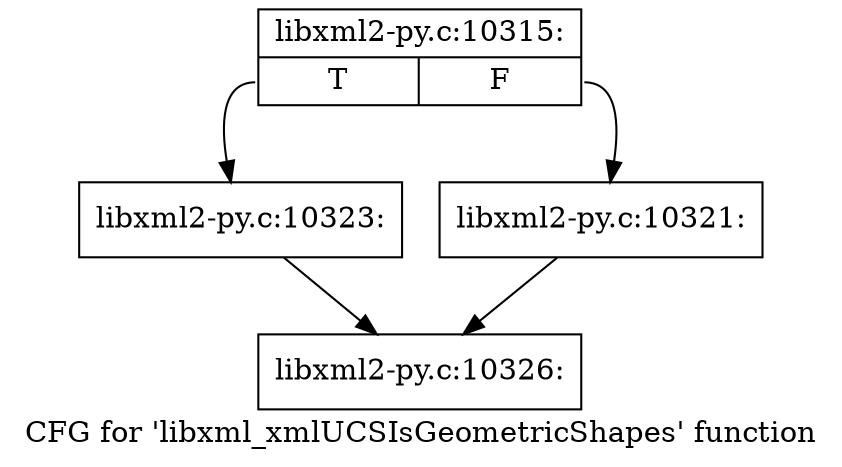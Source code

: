 digraph "CFG for 'libxml_xmlUCSIsGeometricShapes' function" {
	label="CFG for 'libxml_xmlUCSIsGeometricShapes' function";

	Node0x45bff50 [shape=record,label="{libxml2-py.c:10315:|{<s0>T|<s1>F}}"];
	Node0x45bff50:s0 -> Node0x45c0fb0;
	Node0x45bff50:s1 -> Node0x45c0f60;
	Node0x45c0f60 [shape=record,label="{libxml2-py.c:10321:}"];
	Node0x45c0f60 -> Node0x45be4f0;
	Node0x45c0fb0 [shape=record,label="{libxml2-py.c:10323:}"];
	Node0x45c0fb0 -> Node0x45be4f0;
	Node0x45be4f0 [shape=record,label="{libxml2-py.c:10326:}"];
}
